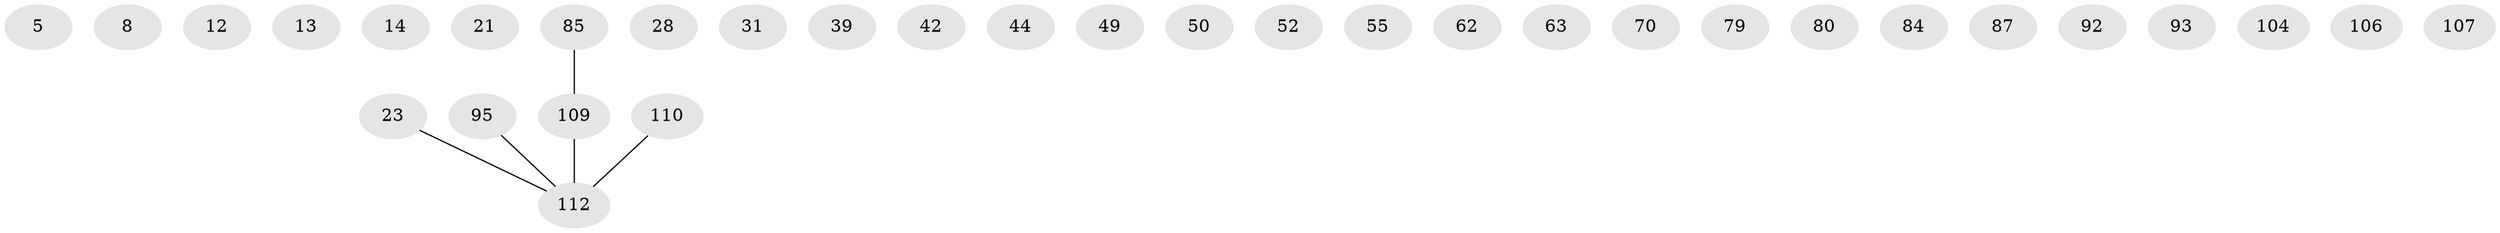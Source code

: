 // original degree distribution, {2: 0.3125, 3: 0.16964285714285715, 5: 0.03571428571428571, 0: 0.21428571428571427, 1: 0.16964285714285715, 4: 0.08928571428571429, 6: 0.008928571428571428}
// Generated by graph-tools (version 1.1) at 2025/42/03/04/25 21:42:22]
// undirected, 33 vertices, 5 edges
graph export_dot {
graph [start="1"]
  node [color=gray90,style=filled];
  5;
  8;
  12;
  13;
  14;
  21;
  23;
  28;
  31;
  39 [super="+30"];
  42 [super="+11"];
  44;
  49;
  50;
  52;
  55;
  62;
  63;
  70;
  79;
  80 [super="+60"];
  84;
  85;
  87;
  92;
  93;
  95 [super="+75"];
  104;
  106;
  107;
  109 [super="+58+103+83+97"];
  110 [super="+4+108+82"];
  112 [super="+111+59+74+102+91+96"];
  23 -- 112;
  85 -- 109;
  95 -- 112 [weight=2];
  109 -- 112 [weight=12];
  110 -- 112 [weight=10];
}
